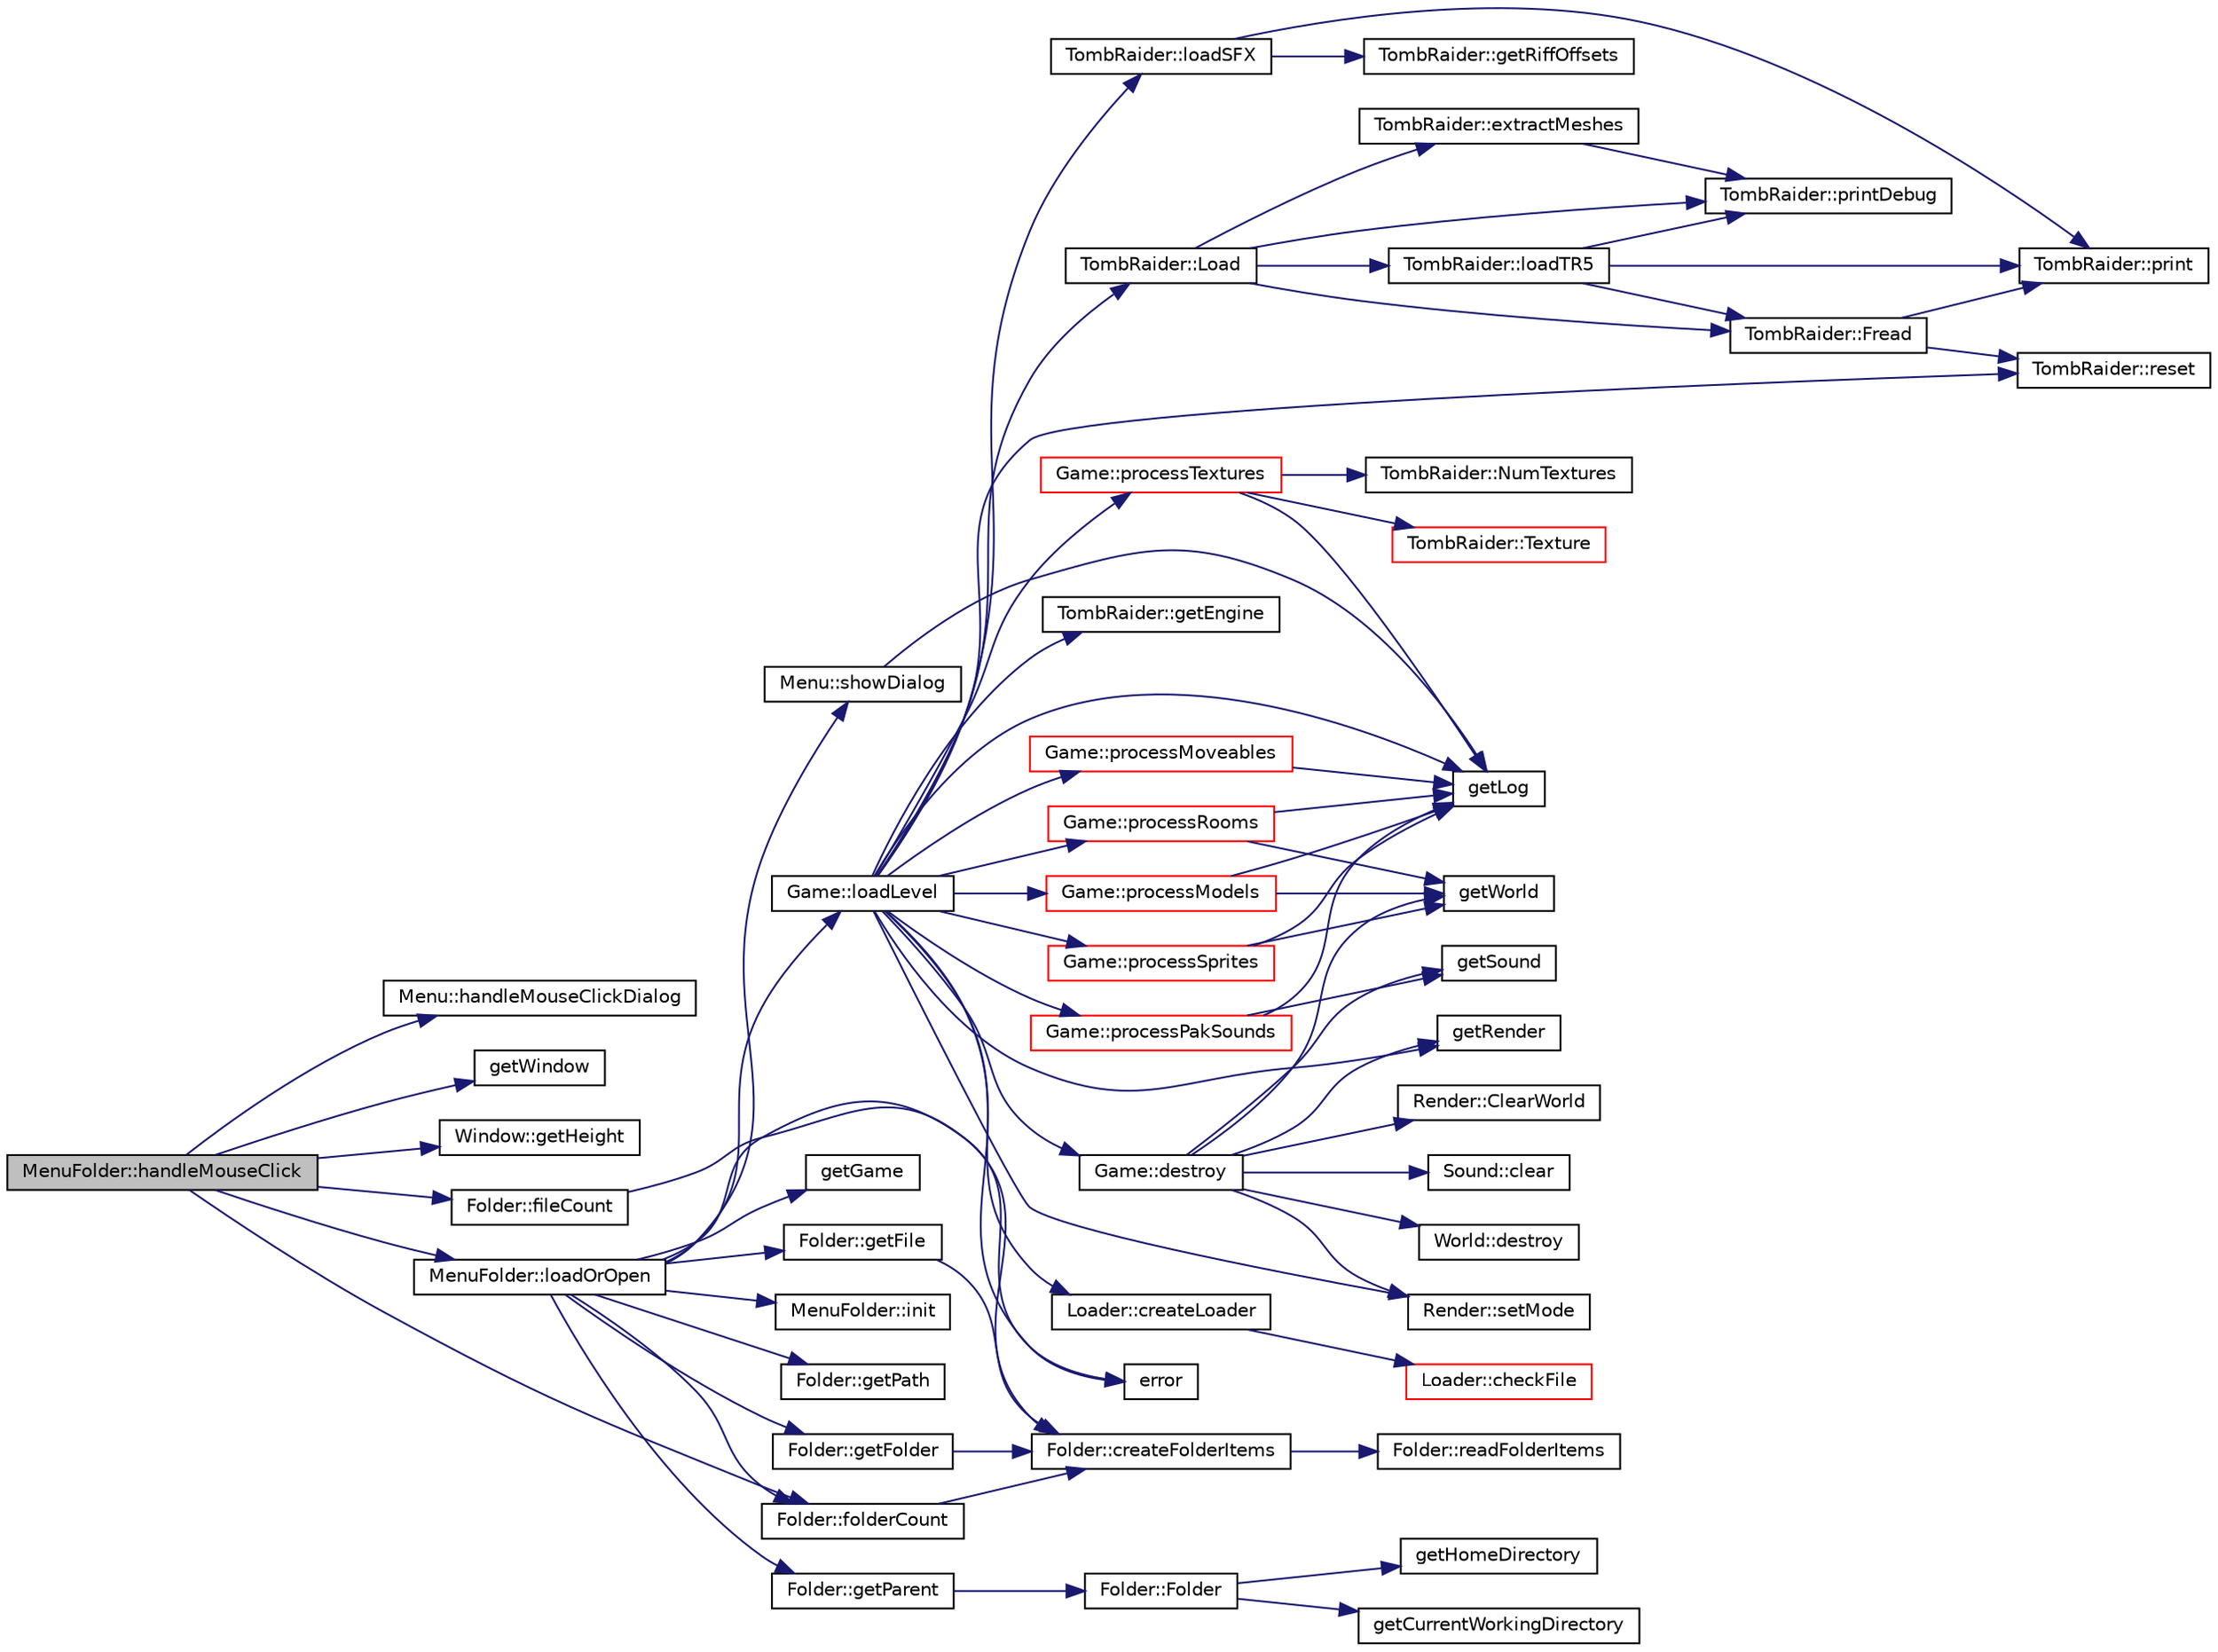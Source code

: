 digraph "MenuFolder::handleMouseClick"
{
 // INTERACTIVE_SVG=YES
  edge [fontname="Helvetica",fontsize="10",labelfontname="Helvetica",labelfontsize="10"];
  node [fontname="Helvetica",fontsize="10",shape=record];
  rankdir="LR";
  Node1 [label="MenuFolder::handleMouseClick",height=0.2,width=0.4,color="black", fillcolor="grey75", style="filled" fontcolor="black"];
  Node1 -> Node2 [color="midnightblue",fontsize="10",style="solid",fontname="Helvetica"];
  Node2 [label="Menu::handleMouseClickDialog",height=0.2,width=0.4,color="black", fillcolor="white", style="filled",URL="$class_menu.html#a76e78c8bc38e7e870f19f656cc64c5dc"];
  Node1 -> Node3 [color="midnightblue",fontsize="10",style="solid",fontname="Helvetica"];
  Node3 [label="getWindow",height=0.2,width=0.4,color="black", fillcolor="white", style="filled",URL="$_window_8h.html#a569be9f3eab26d2ba994a32b75dc9896"];
  Node1 -> Node4 [color="midnightblue",fontsize="10",style="solid",fontname="Helvetica"];
  Node4 [label="Window::getHeight",height=0.2,width=0.4,color="black", fillcolor="white", style="filled",URL="$class_window.html#a7551e3521743ba1201d0fad2c726dd3c"];
  Node1 -> Node5 [color="midnightblue",fontsize="10",style="solid",fontname="Helvetica"];
  Node5 [label="Folder::folderCount",height=0.2,width=0.4,color="black", fillcolor="white", style="filled",URL="$class_folder.html#a266debeb40c59598c4f518b906484f0e"];
  Node5 -> Node6 [color="midnightblue",fontsize="10",style="solid",fontname="Helvetica"];
  Node6 [label="Folder::createFolderItems",height=0.2,width=0.4,color="black", fillcolor="white", style="filled",URL="$class_folder.html#abcdee2467da92304e3d10ccee5975e6b"];
  Node6 -> Node7 [color="midnightblue",fontsize="10",style="solid",fontname="Helvetica"];
  Node7 [label="Folder::readFolderItems",height=0.2,width=0.4,color="black", fillcolor="white", style="filled",URL="$class_folder.html#acd8e34c42420c89a5c10885e1958b5c3"];
  Node1 -> Node8 [color="midnightblue",fontsize="10",style="solid",fontname="Helvetica"];
  Node8 [label="Folder::fileCount",height=0.2,width=0.4,color="black", fillcolor="white", style="filled",URL="$class_folder.html#ab288a3491266b0eef56c4131c3e605a4"];
  Node8 -> Node6 [color="midnightblue",fontsize="10",style="solid",fontname="Helvetica"];
  Node1 -> Node9 [color="midnightblue",fontsize="10",style="solid",fontname="Helvetica"];
  Node9 [label="MenuFolder::loadOrOpen",height=0.2,width=0.4,color="black", fillcolor="white", style="filled",URL="$class_menu_folder.html#ad4ecbd0af8832a0f1de508de38bd1cb9"];
  Node9 -> Node10 [color="midnightblue",fontsize="10",style="solid",fontname="Helvetica"];
  Node10 [label="MenuFolder::init",height=0.2,width=0.4,color="black", fillcolor="white", style="filled",URL="$class_menu_folder.html#a923fe0ac41b62006c6a4c9af592d7f42"];
  Node9 -> Node11 [color="midnightblue",fontsize="10",style="solid",fontname="Helvetica"];
  Node11 [label="Folder::getParent",height=0.2,width=0.4,color="black", fillcolor="white", style="filled",URL="$class_folder.html#a293aef92fda55617cadda4bd010631d3"];
  Node11 -> Node12 [color="midnightblue",fontsize="10",style="solid",fontname="Helvetica"];
  Node12 [label="Folder::Folder",height=0.2,width=0.4,color="black", fillcolor="white", style="filled",URL="$class_folder.html#ad4dd0ee29bcd30a2bf58bf0973c6cd0a"];
  Node12 -> Node13 [color="midnightblue",fontsize="10",style="solid",fontname="Helvetica"];
  Node13 [label="getCurrentWorkingDirectory",height=0.2,width=0.4,color="black", fillcolor="white", style="filled",URL="$filesystem_8h.html#ad2f3c316eb187af1c143ef064e9803de"];
  Node12 -> Node14 [color="midnightblue",fontsize="10",style="solid",fontname="Helvetica"];
  Node14 [label="getHomeDirectory",height=0.2,width=0.4,color="black", fillcolor="white", style="filled",URL="$filesystem_8h.html#a7007c1e439369ac599ebe014de249392"];
  Node9 -> Node15 [color="midnightblue",fontsize="10",style="solid",fontname="Helvetica"];
  Node15 [label="Folder::getPath",height=0.2,width=0.4,color="black", fillcolor="white", style="filled",URL="$class_folder.html#a2c9f5318e3d901939413805f36d6e152"];
  Node9 -> Node16 [color="midnightblue",fontsize="10",style="solid",fontname="Helvetica"];
  Node16 [label="Menu::showDialog",height=0.2,width=0.4,color="black", fillcolor="white", style="filled",URL="$class_menu.html#a1c027bb58ac2164c6003a122e598c020"];
  Node16 -> Node17 [color="midnightblue",fontsize="10",style="solid",fontname="Helvetica"];
  Node17 [label="getLog",height=0.2,width=0.4,color="black", fillcolor="white", style="filled",URL="$_log_8h.html#aa2f604b13755d77658307017af86624a"];
  Node9 -> Node5 [color="midnightblue",fontsize="10",style="solid",fontname="Helvetica"];
  Node9 -> Node18 [color="midnightblue",fontsize="10",style="solid",fontname="Helvetica"];
  Node18 [label="Folder::getFolder",height=0.2,width=0.4,color="black", fillcolor="white", style="filled",URL="$class_folder.html#a295a6b17db58e45c65c26e2af8041fc8"];
  Node18 -> Node6 [color="midnightblue",fontsize="10",style="solid",fontname="Helvetica"];
  Node9 -> Node19 [color="midnightblue",fontsize="10",style="solid",fontname="Helvetica"];
  Node19 [label="error",height=0.2,width=0.4,color="black", fillcolor="white", style="filled",URL="$commander_8c.html#a9a17d0c19f2fb4ee55752f4b6840331e"];
  Node9 -> Node20 [color="midnightblue",fontsize="10",style="solid",fontname="Helvetica"];
  Node20 [label="getGame",height=0.2,width=0.4,color="black", fillcolor="white", style="filled",URL="$_game_8h.html#a37da78d5bcf85296a978f23c73c49320"];
  Node9 -> Node21 [color="midnightblue",fontsize="10",style="solid",fontname="Helvetica"];
  Node21 [label="Game::loadLevel",height=0.2,width=0.4,color="black", fillcolor="white", style="filled",URL="$class_game.html#a864d3ae5a554c8857118c48253ef7646"];
  Node21 -> Node22 [color="midnightblue",fontsize="10",style="solid",fontname="Helvetica"];
  Node22 [label="Game::destroy",height=0.2,width=0.4,color="black", fillcolor="white", style="filled",URL="$class_game.html#a9896347cdc3da739d0099fbd7645b796"];
  Node22 -> Node23 [color="midnightblue",fontsize="10",style="solid",fontname="Helvetica"];
  Node23 [label="getRender",height=0.2,width=0.4,color="black", fillcolor="white", style="filled",URL="$_render_8h.html#a812cfcbdabb65847ea87dfed9fafc69d"];
  Node22 -> Node24 [color="midnightblue",fontsize="10",style="solid",fontname="Helvetica"];
  Node24 [label="Render::setMode",height=0.2,width=0.4,color="black", fillcolor="white", style="filled",URL="$class_render.html#aa18327e9b23384b3ccb939a143a4b5c2"];
  Node22 -> Node25 [color="midnightblue",fontsize="10",style="solid",fontname="Helvetica"];
  Node25 [label="getWorld",height=0.2,width=0.4,color="black", fillcolor="white", style="filled",URL="$_world_8h.html#abea1a794341f4259c16d914064e97528"];
  Node22 -> Node26 [color="midnightblue",fontsize="10",style="solid",fontname="Helvetica"];
  Node26 [label="World::destroy",height=0.2,width=0.4,color="black", fillcolor="white", style="filled",URL="$class_world.html#a02d69ed7161ba4b4cb07471eb1bf2ec9",tooltip="Clears all data in world. "];
  Node22 -> Node27 [color="midnightblue",fontsize="10",style="solid",fontname="Helvetica"];
  Node27 [label="Render::ClearWorld",height=0.2,width=0.4,color="black", fillcolor="white", style="filled",URL="$class_render.html#a6b4ecc3f447a33adbd20dd3e4b339130"];
  Node22 -> Node28 [color="midnightblue",fontsize="10",style="solid",fontname="Helvetica"];
  Node28 [label="getSound",height=0.2,width=0.4,color="black", fillcolor="white", style="filled",URL="$_sound_8h.html#a0aafbf3a7424dbaa94d85640abc6c25e"];
  Node22 -> Node29 [color="midnightblue",fontsize="10",style="solid",fontname="Helvetica"];
  Node29 [label="Sound::clear",height=0.2,width=0.4,color="black", fillcolor="white", style="filled",URL="$class_sound.html#a3703ca3354dec4de922240455987aff3",tooltip="Remove all loaded sounds. "];
  Node21 -> Node17 [color="midnightblue",fontsize="10",style="solid",fontname="Helvetica"];
  Node21 -> Node19 [color="midnightblue",fontsize="10",style="solid",fontname="Helvetica"];
  Node21 -> Node30 [color="midnightblue",fontsize="10",style="solid",fontname="Helvetica"];
  Node30 [label="Loader::createLoader",height=0.2,width=0.4,color="black", fillcolor="white", style="filled",URL="$class_loader.html#aad41b5f79ead0d793c74f4d22c46ef09"];
  Node30 -> Node31 [color="midnightblue",fontsize="10",style="solid",fontname="Helvetica"];
  Node31 [label="Loader::checkFile",height=0.2,width=0.4,color="red", fillcolor="white", style="filled",URL="$class_loader.html#a446e74237994f200e445b5905f42ad32"];
  Node21 -> Node32 [color="midnightblue",fontsize="10",style="solid",fontname="Helvetica"];
  Node32 [label="TombRaider::Load",height=0.2,width=0.4,color="black", fillcolor="white", style="filled",URL="$class_tomb_raider.html#ab102c2f3f6e620a7ec2845f95c4fb589",tooltip="Loads TombRaider 1-5 pak into memory and does some processing. "];
  Node32 -> Node33 [color="midnightblue",fontsize="10",style="solid",fontname="Helvetica"];
  Node33 [label="TombRaider::Fread",height=0.2,width=0.4,color="black", fillcolor="white", style="filled",URL="$class_tomb_raider.html#a1ad7e8d383c430839d106d510b5b465a"];
  Node33 -> Node34 [color="midnightblue",fontsize="10",style="solid",fontname="Helvetica"];
  Node34 [label="TombRaider::print",height=0.2,width=0.4,color="black", fillcolor="white", style="filled",URL="$class_tomb_raider.html#a0789f85ca23981025700c29214cfa8f3"];
  Node33 -> Node35 [color="midnightblue",fontsize="10",style="solid",fontname="Helvetica"];
  Node35 [label="TombRaider::reset",height=0.2,width=0.4,color="black", fillcolor="white", style="filled",URL="$class_tomb_raider.html#a2aa2d3c97b5f39f058241f8ae78177b2"];
  Node32 -> Node36 [color="midnightblue",fontsize="10",style="solid",fontname="Helvetica"];
  Node36 [label="TombRaider::printDebug",height=0.2,width=0.4,color="black", fillcolor="white", style="filled",URL="$class_tomb_raider.html#a4d181c429dc4bdd143c836107db5be85"];
  Node32 -> Node37 [color="midnightblue",fontsize="10",style="solid",fontname="Helvetica"];
  Node37 [label="TombRaider::loadTR5",height=0.2,width=0.4,color="black", fillcolor="white", style="filled",URL="$class_tomb_raider.html#a5c0b1eeab5c4789c4995056d364a6be2",tooltip="Loads a TR5 pak into memory. "];
  Node37 -> Node36 [color="midnightblue",fontsize="10",style="solid",fontname="Helvetica"];
  Node37 -> Node33 [color="midnightblue",fontsize="10",style="solid",fontname="Helvetica"];
  Node37 -> Node34 [color="midnightblue",fontsize="10",style="solid",fontname="Helvetica"];
  Node32 -> Node38 [color="midnightblue",fontsize="10",style="solid",fontname="Helvetica"];
  Node38 [label="TombRaider::extractMeshes",height=0.2,width=0.4,color="black", fillcolor="white", style="filled",URL="$class_tomb_raider.html#a6972a37348fb59f3e2eb5a89c419bda4"];
  Node38 -> Node36 [color="midnightblue",fontsize="10",style="solid",fontname="Helvetica"];
  Node21 -> Node39 [color="midnightblue",fontsize="10",style="solid",fontname="Helvetica"];
  Node39 [label="TombRaider::getEngine",height=0.2,width=0.4,color="black", fillcolor="white", style="filled",URL="$class_tomb_raider.html#aa1e99a78b665bffcae493b2a6ace0911"];
  Node21 -> Node40 [color="midnightblue",fontsize="10",style="solid",fontname="Helvetica"];
  Node40 [label="TombRaider::loadSFX",height=0.2,width=0.4,color="black", fillcolor="white", style="filled",URL="$class_tomb_raider.html#a49dc00ea1b341e770c794bed2899e5ce",tooltip="Load an external sound pak for TR2 and TR3. "];
  Node40 -> Node41 [color="midnightblue",fontsize="10",style="solid",fontname="Helvetica"];
  Node41 [label="TombRaider::getRiffOffsets",height=0.2,width=0.4,color="black", fillcolor="white", style="filled",URL="$class_tomb_raider.html#a95b8244b7847baca00172b0e28f626e9",tooltip="Get an array of offsets for a contiguous RIFF data stream in chunks. "];
  Node40 -> Node34 [color="midnightblue",fontsize="10",style="solid",fontname="Helvetica"];
  Node21 -> Node42 [color="midnightblue",fontsize="10",style="solid",fontname="Helvetica"];
  Node42 [label="Game::processTextures",height=0.2,width=0.4,color="red", fillcolor="white", style="filled",URL="$class_game.html#ac81ed6d8c4859473065b36375a9d12ca"];
  Node42 -> Node43 [color="midnightblue",fontsize="10",style="solid",fontname="Helvetica"];
  Node43 [label="TombRaider::NumTextures",height=0.2,width=0.4,color="black", fillcolor="white", style="filled",URL="$class_tomb_raider.html#a87812c99ac732a78c0584c2e08c11585"];
  Node42 -> Node44 [color="midnightblue",fontsize="10",style="solid",fontname="Helvetica"];
  Node44 [label="TombRaider::Texture",height=0.2,width=0.4,color="red", fillcolor="white", style="filled",URL="$class_tomb_raider.html#a26d2dc7e32ee92ac70c28d66a112fd72",tooltip="Get copies of texture and it&#39;s bumpmap. "];
  Node42 -> Node17 [color="midnightblue",fontsize="10",style="solid",fontname="Helvetica"];
  Node21 -> Node45 [color="midnightblue",fontsize="10",style="solid",fontname="Helvetica"];
  Node45 [label="Game::processRooms",height=0.2,width=0.4,color="red", fillcolor="white", style="filled",URL="$class_game.html#a6fd0461177184c291f89d1c917ddf9ec"];
  Node45 -> Node25 [color="midnightblue",fontsize="10",style="solid",fontname="Helvetica"];
  Node45 -> Node17 [color="midnightblue",fontsize="10",style="solid",fontname="Helvetica"];
  Node21 -> Node46 [color="midnightblue",fontsize="10",style="solid",fontname="Helvetica"];
  Node46 [label="Game::processModels",height=0.2,width=0.4,color="red", fillcolor="white", style="filled",URL="$class_game.html#a540e9c20773493b7dfd6e494065d826b"];
  Node46 -> Node25 [color="midnightblue",fontsize="10",style="solid",fontname="Helvetica"];
  Node46 -> Node17 [color="midnightblue",fontsize="10",style="solid",fontname="Helvetica"];
  Node21 -> Node47 [color="midnightblue",fontsize="10",style="solid",fontname="Helvetica"];
  Node47 [label="Game::processSprites",height=0.2,width=0.4,color="red", fillcolor="white", style="filled",URL="$class_game.html#a0ebd881543d2be2b4432c13063d36a84"];
  Node47 -> Node25 [color="midnightblue",fontsize="10",style="solid",fontname="Helvetica"];
  Node47 -> Node17 [color="midnightblue",fontsize="10",style="solid",fontname="Helvetica"];
  Node21 -> Node48 [color="midnightblue",fontsize="10",style="solid",fontname="Helvetica"];
  Node48 [label="Game::processMoveables",height=0.2,width=0.4,color="red", fillcolor="white", style="filled",URL="$class_game.html#a12754fc035b3671849e6a2337c1b1841"];
  Node48 -> Node17 [color="midnightblue",fontsize="10",style="solid",fontname="Helvetica"];
  Node21 -> Node49 [color="midnightblue",fontsize="10",style="solid",fontname="Helvetica"];
  Node49 [label="Game::processPakSounds",height=0.2,width=0.4,color="red", fillcolor="white", style="filled",URL="$class_game.html#aa7dd2ad73c9a69fc670180d6f01f9110"];
  Node49 -> Node28 [color="midnightblue",fontsize="10",style="solid",fontname="Helvetica"];
  Node49 -> Node17 [color="midnightblue",fontsize="10",style="solid",fontname="Helvetica"];
  Node21 -> Node35 [color="midnightblue",fontsize="10",style="solid",fontname="Helvetica"];
  Node21 -> Node23 [color="midnightblue",fontsize="10",style="solid",fontname="Helvetica"];
  Node21 -> Node24 [color="midnightblue",fontsize="10",style="solid",fontname="Helvetica"];
  Node9 -> Node50 [color="midnightblue",fontsize="10",style="solid",fontname="Helvetica"];
  Node50 [label="Folder::getFile",height=0.2,width=0.4,color="black", fillcolor="white", style="filled",URL="$class_folder.html#aaccf5e0a0e73dcada66aae1d555f8084"];
  Node50 -> Node6 [color="midnightblue",fontsize="10",style="solid",fontname="Helvetica"];
}
